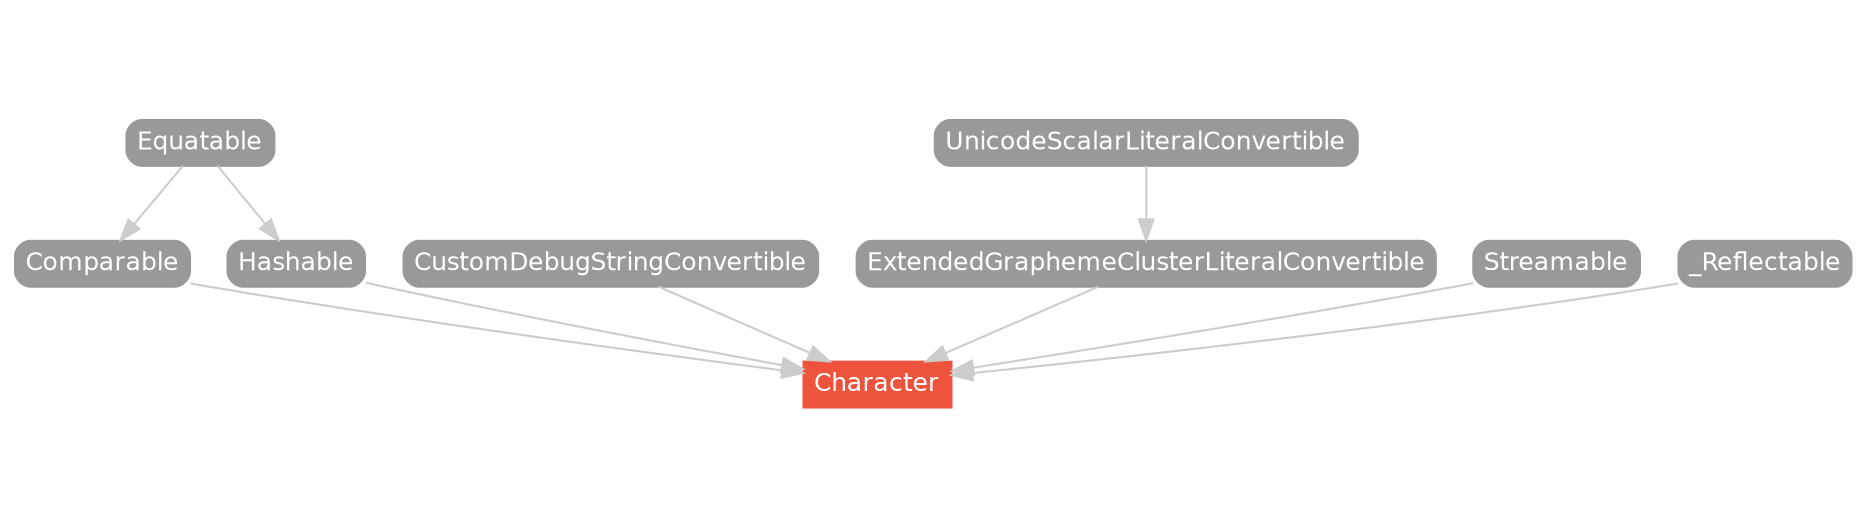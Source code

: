 strict digraph "Character - Type Hierarchy - SwiftDoc.org" {
    pad="0.1,0.8"
    node [shape=box, style="filled,rounded", color="#999999", fillcolor="#999999", fontcolor=white, fontname=Helvetica, fontnames="Helvetica,sansserif", fontsize=12, margin="0.07,0.05", height="0.3"]
    edge [color="#cccccc"]
    "Character" [URL="/type/Character/", style="filled", fillcolor="#ee543d", color="#ee543d"]
    "Comparable" [URL="/protocol/Comparable/hierarchy/"]
    "CustomDebugStringConvertible" [URL="/protocol/CustomDebugStringConvertible/hierarchy/"]
    "Equatable" [URL="/protocol/Equatable/hierarchy/"]
    "ExtendedGraphemeClusterLiteralConvertible" [URL="/protocol/ExtendedGraphemeClusterLiteralConvertible/hierarchy/"]
    "Hashable" [URL="/protocol/Hashable/hierarchy/"]
    "Streamable" [URL="/protocol/Streamable/hierarchy/"]
    "UnicodeScalarLiteralConvertible" [URL="/protocol/UnicodeScalarLiteralConvertible/hierarchy/"]
    "_Reflectable" [URL="/protocol/_Reflectable/hierarchy/"]    "Hashable" -> "Character"
    "ExtendedGraphemeClusterLiteralConvertible" -> "Character"
    "Comparable" -> "Character"
    "CustomDebugStringConvertible" -> "Character"
    "_Reflectable" -> "Character"
    "Streamable" -> "Character"
    "Equatable" -> "Hashable"
    "UnicodeScalarLiteralConvertible" -> "ExtendedGraphemeClusterLiteralConvertible"
    "Equatable" -> "Comparable"
    subgraph Types {
        rank = max; "Character";
    }
}